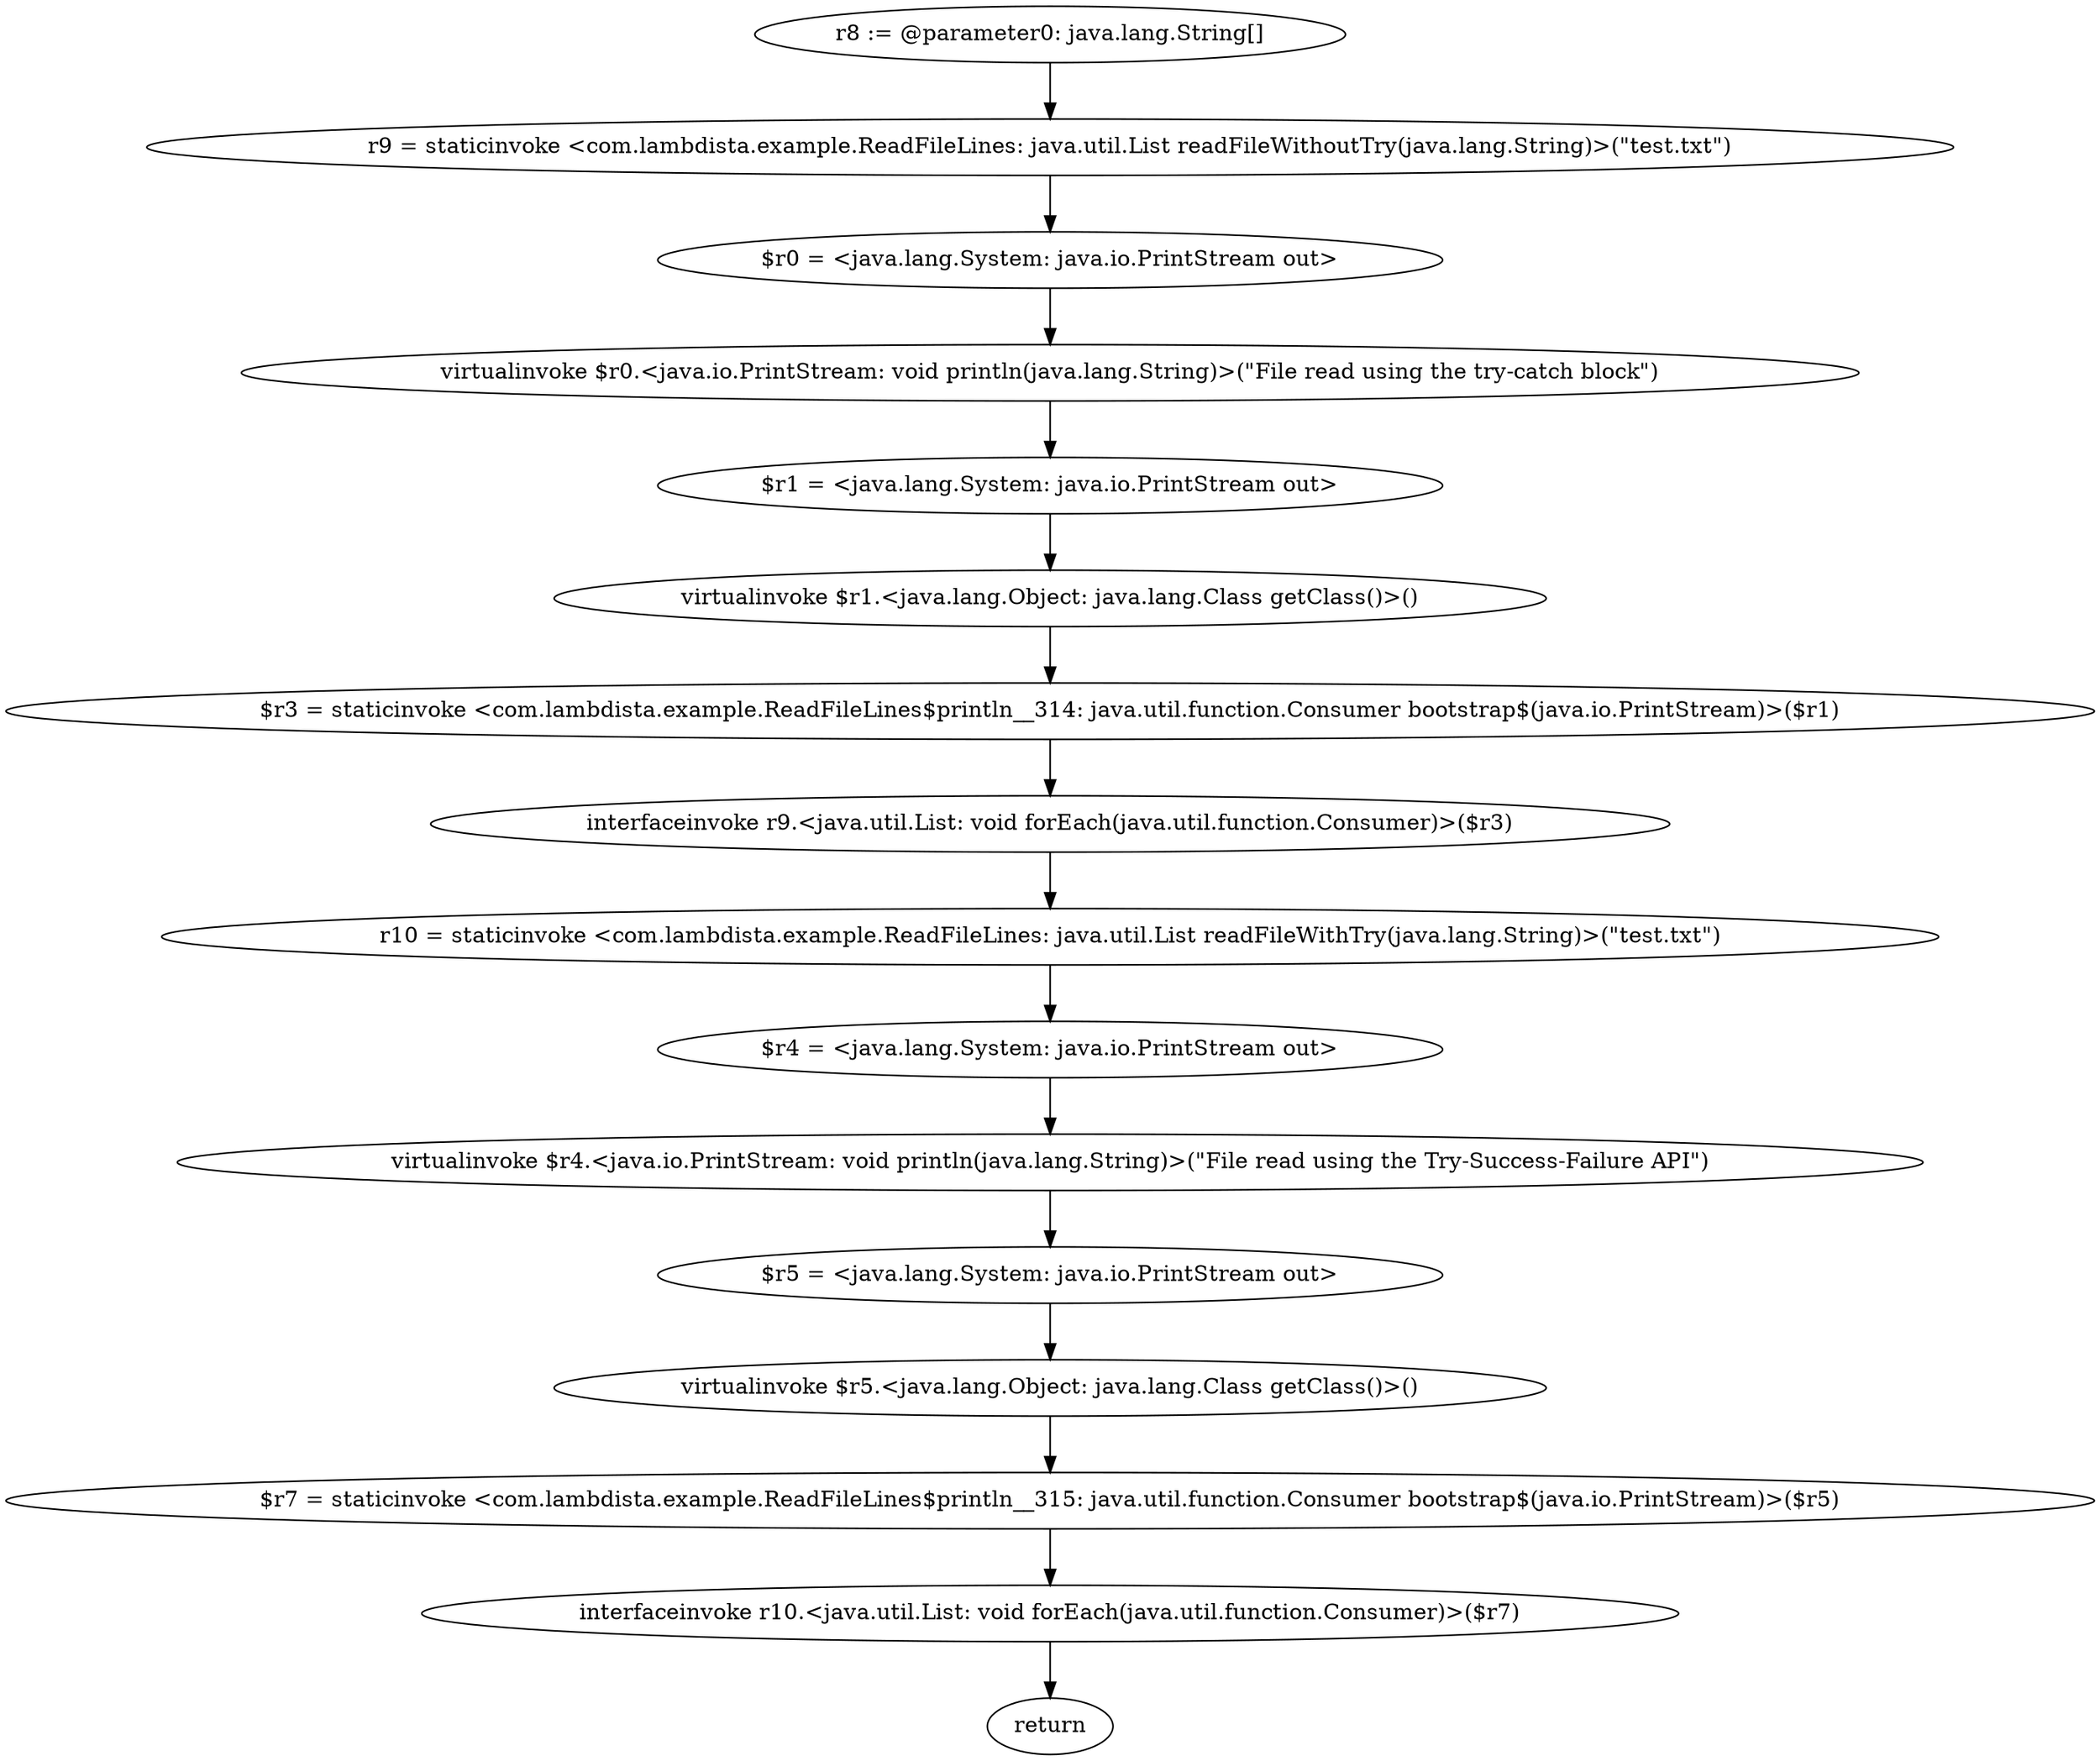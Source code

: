 digraph "unitGraph" {
    "r8 := @parameter0: java.lang.String[]"
    "r9 = staticinvoke <com.lambdista.example.ReadFileLines: java.util.List readFileWithoutTry(java.lang.String)>(\"test.txt\")"
    "$r0 = <java.lang.System: java.io.PrintStream out>"
    "virtualinvoke $r0.<java.io.PrintStream: void println(java.lang.String)>(\"File read using the try-catch block\")"
    "$r1 = <java.lang.System: java.io.PrintStream out>"
    "virtualinvoke $r1.<java.lang.Object: java.lang.Class getClass()>()"
    "$r3 = staticinvoke <com.lambdista.example.ReadFileLines$println__314: java.util.function.Consumer bootstrap$(java.io.PrintStream)>($r1)"
    "interfaceinvoke r9.<java.util.List: void forEach(java.util.function.Consumer)>($r3)"
    "r10 = staticinvoke <com.lambdista.example.ReadFileLines: java.util.List readFileWithTry(java.lang.String)>(\"test.txt\")"
    "$r4 = <java.lang.System: java.io.PrintStream out>"
    "virtualinvoke $r4.<java.io.PrintStream: void println(java.lang.String)>(\"File read using the Try-Success-Failure API\")"
    "$r5 = <java.lang.System: java.io.PrintStream out>"
    "virtualinvoke $r5.<java.lang.Object: java.lang.Class getClass()>()"
    "$r7 = staticinvoke <com.lambdista.example.ReadFileLines$println__315: java.util.function.Consumer bootstrap$(java.io.PrintStream)>($r5)"
    "interfaceinvoke r10.<java.util.List: void forEach(java.util.function.Consumer)>($r7)"
    "return"
    "r8 := @parameter0: java.lang.String[]"->"r9 = staticinvoke <com.lambdista.example.ReadFileLines: java.util.List readFileWithoutTry(java.lang.String)>(\"test.txt\")";
    "r9 = staticinvoke <com.lambdista.example.ReadFileLines: java.util.List readFileWithoutTry(java.lang.String)>(\"test.txt\")"->"$r0 = <java.lang.System: java.io.PrintStream out>";
    "$r0 = <java.lang.System: java.io.PrintStream out>"->"virtualinvoke $r0.<java.io.PrintStream: void println(java.lang.String)>(\"File read using the try-catch block\")";
    "virtualinvoke $r0.<java.io.PrintStream: void println(java.lang.String)>(\"File read using the try-catch block\")"->"$r1 = <java.lang.System: java.io.PrintStream out>";
    "$r1 = <java.lang.System: java.io.PrintStream out>"->"virtualinvoke $r1.<java.lang.Object: java.lang.Class getClass()>()";
    "virtualinvoke $r1.<java.lang.Object: java.lang.Class getClass()>()"->"$r3 = staticinvoke <com.lambdista.example.ReadFileLines$println__314: java.util.function.Consumer bootstrap$(java.io.PrintStream)>($r1)";
    "$r3 = staticinvoke <com.lambdista.example.ReadFileLines$println__314: java.util.function.Consumer bootstrap$(java.io.PrintStream)>($r1)"->"interfaceinvoke r9.<java.util.List: void forEach(java.util.function.Consumer)>($r3)";
    "interfaceinvoke r9.<java.util.List: void forEach(java.util.function.Consumer)>($r3)"->"r10 = staticinvoke <com.lambdista.example.ReadFileLines: java.util.List readFileWithTry(java.lang.String)>(\"test.txt\")";
    "r10 = staticinvoke <com.lambdista.example.ReadFileLines: java.util.List readFileWithTry(java.lang.String)>(\"test.txt\")"->"$r4 = <java.lang.System: java.io.PrintStream out>";
    "$r4 = <java.lang.System: java.io.PrintStream out>"->"virtualinvoke $r4.<java.io.PrintStream: void println(java.lang.String)>(\"File read using the Try-Success-Failure API\")";
    "virtualinvoke $r4.<java.io.PrintStream: void println(java.lang.String)>(\"File read using the Try-Success-Failure API\")"->"$r5 = <java.lang.System: java.io.PrintStream out>";
    "$r5 = <java.lang.System: java.io.PrintStream out>"->"virtualinvoke $r5.<java.lang.Object: java.lang.Class getClass()>()";
    "virtualinvoke $r5.<java.lang.Object: java.lang.Class getClass()>()"->"$r7 = staticinvoke <com.lambdista.example.ReadFileLines$println__315: java.util.function.Consumer bootstrap$(java.io.PrintStream)>($r5)";
    "$r7 = staticinvoke <com.lambdista.example.ReadFileLines$println__315: java.util.function.Consumer bootstrap$(java.io.PrintStream)>($r5)"->"interfaceinvoke r10.<java.util.List: void forEach(java.util.function.Consumer)>($r7)";
    "interfaceinvoke r10.<java.util.List: void forEach(java.util.function.Consumer)>($r7)"->"return";
}

